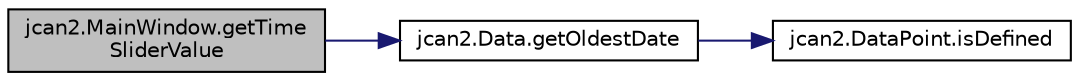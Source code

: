 digraph "jcan2.MainWindow.getTimeSliderValue"
{
  edge [fontname="Helvetica",fontsize="10",labelfontname="Helvetica",labelfontsize="10"];
  node [fontname="Helvetica",fontsize="10",shape=record];
  rankdir="LR";
  Node1 [label="jcan2.MainWindow.getTime\lSliderValue",height=0.2,width=0.4,color="black", fillcolor="grey75", style="filled", fontcolor="black"];
  Node1 -> Node2 [color="midnightblue",fontsize="10",style="solid",fontname="Helvetica"];
  Node2 [label="jcan2.Data.getOldestDate",height=0.2,width=0.4,color="black", fillcolor="white", style="filled",URL="$classjcan2_1_1_data.html#a767317eee1bdebafbb6a1870c45189d6"];
  Node2 -> Node3 [color="midnightblue",fontsize="10",style="solid",fontname="Helvetica"];
  Node3 [label="jcan2.DataPoint.isDefined",height=0.2,width=0.4,color="black", fillcolor="white", style="filled",URL="$classjcan2_1_1_data_point.html#a80eaa2ed92598d0bff5a1504566b4925"];
}

